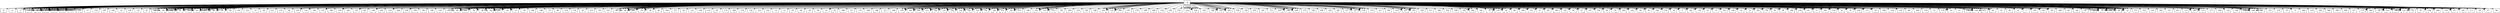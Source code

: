 digraph G{
graph[dpi=500, autosize=false,size="150,150"];
overlap=false;
spines=true;
node [shape=box];
edge[lblstyle = "above, sloped"];
node9[label=" 9"]
node11[label=" 11"]
node2[label=" 2"]
node7[label=" 7"]
node8[label=" 8"]
node5[label=" 5"]
node3[label=" 3"]
node1[label=" 1"]
node278[label=" 278"]
node230[label=" 230"]
node17[label=" 17"]
node210[label=" 210"]
node287[label=" 287"]
node256[label=" 256"]
node22[label=" 22"]
node226[label=" 226"]
node19[label=" 19"]
node25[label=" 25"]
node34[label=" 34"]
node40[label=" 40"]
node164[label=" 164"]
node95[label=" 95"]
node28[label=" 28"]
node41[label=" 41"]
node165[label=" 165"]
node96[label=" 96"]
node29[label=" 29"]
node62[label=" 62"]
node192[label=" 192"]
node123[label=" 123"]
node37[label=" 37"]
node85[label=" 85"]
node221[label=" 221"]
node174[label=" 174"]
node63[label=" 63"]
node154[label=" 154"]
node151[label=" 151"]
node185[label=" 185"]
node152[label=" 152"]
node186[label=" 186"]
node150[label=" 150"]
node184[label=" 184"]
node153[label=" 153"]
node187[label=" 187"]
node148[label=" 148"]
node182[label=" 182"]
node155[label=" 155"]
node188[label=" 188"]
node149[label=" 149"]
node183[label=" 183"]
node282[label=" 282"]
node189[label=" 189"]
node216[label=" 216"]
node143[label=" 143"]
node36[label=" 36"]
node160[label=" 160"]
node90[label=" 90"]
node24[label=" 24"]
node39[label=" 39"]
node163[label=" 163"]
node94[label=" 94"]
node27[label=" 27"]
node76[label=" 76"]
node206[label=" 206"]
node139[label=" 139"]
node55[label=" 55"]
node88[label=" 88"]
node224[label=" 224"]
node178[label=" 178"]
node81[label=" 81"]
node122[label=" 122"]
node251[label=" 251"]
node215[label=" 215"]
node98[label=" 98"]
node38[label=" 38"]
node162[label=" 162"]
node93[label=" 93"]
node26[label=" 26"]
node64[label=" 64"]
node194[label=" 194"]
node127[label=" 127"]
node43[label=" 43"]
node121[label=" 121"]
node250[label=" 250"]
node214[label=" 214"]
node92[label=" 92"]
node173[label=" 173"]
node269[label=" 269"]
node228[label=" 228"]
node126[label=" 126"]
node213[label=" 213"]
node125[label=" 125"]
node12[label=" 12"]
node15[label=" 15"]
node32[label=" 32"]
node83[label=" 83"]
node59[label=" 59"]
node99[label=" 99"]
node33[label=" 33"]
node61[label=" 61"]
node268[label=" 268"]
node117[label=" 117"]
node172[label=" 172"]
node280[label=" 280"]
node169[label=" 169"]
node212[label=" 212"]
node168[label=" 168"]
node236[label=" 236"]
node106[label=" 106"]
node240[label=" 240"]
node111[label=" 111"]
node244[label=" 244"]
node115[label=" 115"]
node239[label=" 239"]
node110[label=" 110"]
node233[label=" 233"]
node103[label=" 103"]
node235[label=" 235"]
node105[label=" 105"]
node231[label=" 231"]
node101[label=" 101"]
node257[label=" 257"]
node144[label=" 144"]
node241[label=" 241"]
node112[label=" 112"]
node274[label=" 274"]
node191[label=" 191"]
node285[label=" 285"]
node220[label=" 220"]
node291[label=" 291"]
node249[label=" 249"]
node243[label=" 243"]
node114[label=" 114"]
node264[label=" 264"]
node167[label=" 167"]
node276[label=" 276"]
node209[label=" 209"]
node286[label=" 286"]
node225[label=" 225"]
node292[label=" 292"]
node252[label=" 252"]
node234[label=" 234"]
node104[label=" 104"]
node259[label=" 259"]
node146[label=" 146"]
node232[label=" 232"]
node102[label=" 102"]
node258[label=" 258"]
node145[label=" 145"]
node263[label=" 263"]
node161[label=" 161"]
node275[label=" 275"]
node193[label=" 193"]
node238[label=" 238"]
node109[label=" 109"]
node273[label=" 273"]
node190[label=" 190"]
node290[label=" 290"]
node245[label=" 245"]
node297[label=" 297"]
node277[label=" 277"]
node247[label=" 247"]
node119[label=" 119"]
node279[label=" 279"]
node211[label=" 211"]
node293[label=" 293"]
node253[label=" 253"]
node237[label=" 237"]
node107[label=" 107"]
node283[label=" 283"]
node217[label=" 217"]
node294[label=" 294"]
node254[label=" 254"]
node298[label=" 298"]
node281[label=" 281"]
node246[label=" 246"]
node181[label=" 181"]
node10[label=" 10"]
node118[label=" 118"]
node16[label=" 16"]
node68[label=" 68"]
node198[label=" 198"]
node131[label=" 131"]
node47[label=" 47"]
node69[label=" 69"]
node199[label=" 199"]
node132[label=" 132"]
node48[label=" 48"]
node67[label=" 67"]
node197[label=" 197"]
node130[label=" 130"]
node46[label=" 46"]
node70[label=" 70"]
node200[label=" 200"]
node133[label=" 133"]
node49[label=" 49"]
node65[label=" 65"]
node195[label=" 195"]
node128[label=" 128"]
node44[label=" 44"]
node71[label=" 71"]
node201[label=" 201"]
node134[label=" 134"]
node50[label=" 50"]
node73[label=" 73"]
node203[label=" 203"]
node136[label=" 136"]
node52[label=" 52"]
node75[label=" 75"]
node205[label=" 205"]
node138[label=" 138"]
node54[label=" 54"]
node66[label=" 66"]
node196[label=" 196"]
node129[label=" 129"]
node45[label=" 45"]
node72[label=" 72"]
node202[label=" 202"]
node135[label=" 135"]
node51[label=" 51"]
node74[label=" 74"]
node204[label=" 204"]
node137[label=" 137"]
node53[label=" 53"]
node289[label=" 289"]
node229[label=" 229"]
node142[label=" 142"]
node60[label=" 60"]
node266[label=" 266"]
node218[label=" 218"]
node13[label=" 13"]
node170[label=" 170"]
node14[label=" 14"]
node21[label=" 21"]
node179[label=" 179"]
node100[label=" 100"]
node175[label=" 175"]
node91[label=" 91"]
node31[label=" 31"]
node82[label=" 82"]
node6[label=" 6"]
node77[label=" 77"]
node207[label=" 207"]
node140[label=" 140"]
node56[label=" 56"]
node260[label=" 260"]
node147[label=" 147"]
node58[label=" 58"]
node20[label=" 20"]
node18[label=" 18"]
node35[label=" 35"]
node159[label=" 159"]
node89[label=" 89"]
node23[label=" 23"]
node271[label=" 271"]
node262[label=" 262"]
node158[label=" 158"]
node261[label=" 261"]
node157[label=" 157"]
node267[label=" 267"]
node171[label=" 171"]
node242[label=" 242"]
node113[label=" 113"]
node272[label=" 272"]
node180[label=" 180"]
node124[label=" 124"]
node156[label=" 156"]
node255[label=" 255"]
node108[label=" 108"]
node86[label=" 86"]
node222[label=" 222"]
node176[label=" 176"]
node79[label=" 79"]
node0[label=" 0"]
node4[label=" 4"]
node284[label=" 284"]
node219[label=" 219"]
node295[label=" 295"]
node288[label=" 288"]
node296[label=" 296"]
node265[label=" 265"]
node227[label=" 227"]
node270[label=" 270"]
node248[label=" 248"]
node84[label=" 84"]
node120[label=" 120"]
node116[label=" 116"]
node42[label=" 42"]
node78[label=" 78"]
node87[label=" 87"]
node166[label=" 166"]
node208[label=" 208"]
node223[label=" 223"]
node97[label=" 97"]
node141[label=" 141"]
node177[label=" 177"]
node30[label=" 30"]
node57[label=" 57"]
node80[label=" 80"]

node0->node1
 node0->node2
 node0->node3
 node0->node4
 node0->node5
 node0->node6
 node0->node7
 node0->node8
 node0->node9
 node0->node10
 node0->node1
 node0->node2
 node0->node3
 node0->node4
 node0->node5
 node0->node6
 node0->node7
 node0->node8
 node0->node11
 node0->node10
 node0->node1
 node0->node3
 node0->node5
 node0->node8
 node0->node12
 node0->node13
 node0->node14
 node0->node15
 node0->node16
 node0->node17
 node0->node18
 node0->node19
 node0->node20
 node0->node21
 node0->node14
 node0->node22
 node0->node23
 node0->node24
 node0->node25
 node0->node26
 node0->node27
 node0->node28
 node0->node29
 node0->node30
 node0->node1
 node0->node3
 node0->node5
 node0->node31
 node0->node32
 node0->node8
 node0->node33
 node0->node16
 node0->node34
 node0->node35
 node0->node36
 node0->node37
 node0->node38
 node0->node39
 node0->node40
 node0->node41
 node0->node42
 node0->node43
 node0->node44
 node0->node45
 node0->node23
 node0->node46
 node0->node47
 node0->node48
 node0->node49
 node0->node50
 node0->node51
 node0->node52
 node0->node53
 node0->node54
 node0->node55
 node0->node28
 node0->node29
 node0->node56
 node0->node57
 node0->node58
 node0->node59
 node0->node60
 node0->node61
 node0->node35
 node0->node36
 node0->node62
 node0->node38
 node0->node39
 node0->node40
 node0->node41
 node0->node42
 node0->node63
 node0->node64
 node0->node65
 node0->node66
 node0->node35
 node0->node67
 node0->node68
 node0->node69
 node0->node70
 node0->node71
 node0->node72
 node0->node73
 node0->node74
 node0->node75
 node0->node76
 node0->node40
 node0->node41
 node0->node77
 node0->node78
 node0->node79
 node0->node23
 node0->node28
 node0->node29
 node0->node80
 node0->node44
 node0->node45
 node0->node23
 node0->node46
 node0->node47
 node0->node48
 node0->node49
 node0->node50
 node0->node51
 node0->node52
 node0->node53
 node0->node54
 node0->node81
 node0->node28
 node0->node29
 node0->node56
 node0->node57
 node0->node1
 node0->node3
 node0->node5
 node0->node82
 node0->node8
 node0->node33
 node0->node83
 node0->node84
 node0->node85
 node0->node86
 node0->node35
 node0->node40
 node0->node41
 node0->node87
 node0->node65
 node0->node66
 node0->node35
 node0->node67
 node0->node68
 node0->node69
 node0->node70
 node0->node71
 node0->node72
 node0->node73
 node0->node74
 node0->node75
 node0->node88
 node0->node40
 node0->node41
 node0->node77
 node0->node78
 node0->node89
 node0->node90
 node0->node91
 node0->node92
 node0->node93
 node0->node94
 node0->node95
 node0->node96
 node0->node97
 node0->node44
 node0->node45
 node0->node23
 node0->node46
 node0->node47
 node0->node48
 node0->node49
 node0->node50
 node0->node51
 node0->node52
 node0->node53
 node0->node54
 node0->node98
 node0->node28
 node0->node29
 node0->node56
 node0->node57
 node0->node58
 node0->node99
 node0->node100
 node0->node101
 node0->node102
 node0->node1
 node0->node103
 node0->node104
 node0->node105
 node0->node3
 node0->node106
 node0->node5
 node0->node107
 node0->node108
 node0->node109
 node0->node8
 node0->node110
 node0->node111
 node0->node112
 node0->node113
 node0->node114
 node0->node115
 node0->node116
 node0->node117
 node0->node118
 node0->node119
 node0->node120
 node0->node89
 node0->node90
 node0->node91
 node0->node121
 node0->node93
 node0->node94
 node0->node95
 node0->node96
 node0->node97
 node0->node65
 node0->node66
 node0->node35
 node0->node67
 node0->node68
 node0->node69
 node0->node70
 node0->node71
 node0->node72
 node0->node73
 node0->node74
 node0->node75
 node0->node122
 node0->node40
 node0->node41
 node0->node77
 node0->node78
 node0->node35
 node0->node36
 node0->node123
 node0->node38
 node0->node39
 node0->node40
 node0->node41
 node0->node42
 node0->node124
 node0->node125
 node0->node126
 node0->node127
 node0->node128
 node0->node129
 node0->node89
 node0->node130
 node0->node131
 node0->node132
 node0->node133
 node0->node134
 node0->node135
 node0->node136
 node0->node137
 node0->node138
 node0->node139
 node0->node95
 node0->node96
 node0->node140
 node0->node141
 node0->node142
 node0->node143
 node0->node144
 node0->node145
 node0->node146
 node0->node147
 node0->node148
 node0->node149
 node0->node150
 node0->node151
 node0->node152
 node0->node153
 node0->node154
 node0->node155
 node0->node156
 node0->node157
 node0->node158
 node0->node159
 node0->node160
 node0->node161
 node0->node162
 node0->node163
 node0->node164
 node0->node165
 node0->node166
 node0->node167
 node0->node100
 node0->node101
 node0->node102
 node0->node1
 node0->node103
 node0->node104
 node0->node105
 node0->node3
 node0->node106
 node0->node5
 node0->node107
 node0->node108
 node0->node109
 node0->node8
 node0->node110
 node0->node111
 node0->node112
 node0->node113
 node0->node114
 node0->node115
 node0->node116
 node0->node168
 node0->node118
 node0->node119
 node0->node120
 node0->node169
 node0->node170
 node0->node14
 node0->node171
 node0->node100
 node0->node101
 node0->node102
 node0->node1
 node0->node103
 node0->node104
 node0->node105
 node0->node3
 node0->node106
 node0->node5
 node0->node107
 node0->node108
 node0->node109
 node0->node8
 node0->node110
 node0->node111
 node0->node112
 node0->node113
 node0->node114
 node0->node115
 node0->node116
 node0->node172
 node0->node118
 node0->node119
 node0->node120
 node0->node173
 node0->node174
 node0->node89
 node0->node90
 node0->node175
 node0->node93
 node0->node94
 node0->node95
 node0->node96
 node0->node97
 node0->node176
 node0->node89
 node0->node95
 node0->node96
 node0->node177
 node0->node128
 node0->node129
 node0->node89
 node0->node130
 node0->node131
 node0->node132
 node0->node133
 node0->node134
 node0->node135
 node0->node136
 node0->node137
 node0->node138
 node0->node178
 node0->node95
 node0->node96
 node0->node140
 node0->node141
 node0->node179
 node0->node108
 node0->node1
 node0->node180
 node0->node3
 node0->node5
 node0->node8
 node0->node181
 node0->node182
 node0->node183
 node0->node184
 node0->node185
 node0->node186
 node0->node187
 node0->node188
 node0->node23
 node0->node24
 node0->node189
 node0->node26
 node0->node27
 node0->node28
 node0->node29
 node0->node30
 node0->node35
 node0->node36
 node0->node190
 node0->node38
 node0->node39
 node0->node40
 node0->node41
 node0->node42
 node0->node35
 node0->node36
 node0->node191
 node0->node38
 node0->node39
 node0->node40
 node0->node41
 node0->node42
 node0->node35
 node0->node36
 node0->node192
 node0->node38
 node0->node39
 node0->node40
 node0->node41
 node0->node42
 node0->node193
 node0->node194
 node0->node195
 node0->node196
 node0->node159
 node0->node197
 node0->node198
 node0->node199
 node0->node200
 node0->node201
 node0->node202
 node0->node203
 node0->node204
 node0->node205
 node0->node206
 node0->node164
 node0->node165
 node0->node207
 node0->node208
 node0->node209
 node0->node16
 node0->node210
 node0->node35
 node0->node36
 node0->node211
 node0->node38
 node0->node39
 node0->node40
 node0->node41
 node0->node42
 node0->node212
 node0->node124
 node0->node213
 node0->node89
 node0->node90
 node0->node91
 node0->node214
 node0->node93
 node0->node94
 node0->node95
 node0->node96
 node0->node97
 node0->node128
 node0->node129
 node0->node89
 node0->node130
 node0->node131
 node0->node132
 node0->node133
 node0->node134
 node0->node135
 node0->node136
 node0->node137
 node0->node138
 node0->node215
 node0->node95
 node0->node96
 node0->node140
 node0->node141
 node0->node142
 node0->node216
 node0->node159
 node0->node160
 node0->node217
 node0->node162
 node0->node163
 node0->node164
 node0->node165
 node0->node166
 node0->node218
 node0->node14
 node0->node219
 node0->node220
 node0->node221
 node0->node222
 node0->node159
 node0->node164
 node0->node165
 node0->node223
 node0->node195
 node0->node196
 node0->node159
 node0->node197
 node0->node198
 node0->node199
 node0->node200
 node0->node201
 node0->node202
 node0->node203
 node0->node204
 node0->node205
 node0->node224
 node0->node164
 node0->node165
 node0->node207
 node0->node208
 node0->node225
 node0->node226
 node0->node227
 node0->node228
 node0->node229
 node0->node16
 node0->node230
 node0->node100
 node0->node231
 node0->node232
 node0->node1
 node0->node233
 node0->node234
 node0->node235
 node0->node3
 node0->node236
 node0->node5
 node0->node237
 node0->node108
 node0->node238
 node0->node8
 node0->node239
 node0->node240
 node0->node241
 node0->node242
 node0->node243
 node0->node244
 node0->node245
 node0->node246
 node0->node247
 node0->node248
 node0->node249
 node0->node89
 node0->node90
 node0->node91
 node0->node250
 node0->node93
 node0->node94
 node0->node95
 node0->node96
 node0->node97
 node0->node195
 node0->node196
 node0->node159
 node0->node197
 node0->node198
 node0->node199
 node0->node200
 node0->node201
 node0->node202
 node0->node203
 node0->node204
 node0->node205
 node0->node251
 node0->node164
 node0->node165
 node0->node207
 node0->node208
 node0->node252
 node0->node100
 node0->node101
 node0->node102
 node0->node1
 node0->node103
 node0->node104
 node0->node105
 node0->node3
 node0->node106
 node0->node5
 node0->node107
 node0->node108
 node0->node109
 node0->node8
 node0->node110
 node0->node111
 node0->node112
 node0->node113
 node0->node114
 node0->node115
 node0->node253
 node0->node118
 node0->node119
 node0->node120
 node0->node254
 node0->node255
 node0->node256
 node0->node257
 node0->node258
 node0->node259
 node0->node260
 node0->node261
 node0->node262
 node0->node159
 node0->node160
 node0->node263
 node0->node162
 node0->node163
 node0->node164
 node0->node165
 node0->node166
 node0->node264
 node0->node265
 node0->node266
 node0->node14
 node0->node267
 node0->node100
 node0->node101
 node0->node102
 node0->node1
 node0->node103
 node0->node104
 node0->node105
 node0->node3
 node0->node106
 node0->node5
 node0->node107
 node0->node108
 node0->node109
 node0->node8
 node0->node110
 node0->node111
 node0->node112
 node0->node113
 node0->node114
 node0->node115
 node0->node116
 node0->node268
 node0->node118
 node0->node119
 node0->node120
 node0->node269
 node0->node270
 node0->node148
 node0->node149
 node0->node150
 node0->node151
 node0->node152
 node0->node153
 node0->node154
 node0->node155
 node0->node271
 node0->node1
 node0->node272
 node0->node3
 node0->node5
 node0->node8
 node0->node181
 node0->node35
 node0->node36
 node0->node273
 node0->node38
 node0->node39
 node0->node40
 node0->node41
 node0->node42
 node0->node35
 node0->node36
 node0->node274
 node0->node38
 node0->node39
 node0->node40
 node0->node41
 node0->node42
 node0->node275
 node0->node276
 node0->node100
 node0->node101
 node0->node102
 node0->node1
 node0->node103
 node0->node104
 node0->node105
 node0->node3
 node0->node106
 node0->node5
 node0->node107
 node0->node108
 node0->node109
 node0->node8
 node0->node110
 node0->node111
 node0->node112
 node0->node113
 node0->node114
 node0->node115
 node0->node277
 node0->node118
 node0->node119
 node0->node120
 node0->node16
 node0->node278
 node0->node35
 node0->node36
 node0->node279
 node0->node38
 node0->node39
 node0->node40
 node0->node41
 node0->node42
 node0->node280
 node0->node100
 node0->node101
 node0->node102
 node0->node1
 node0->node103
 node0->node104
 node0->node105
 node0->node3
 node0->node106
 node0->node5
 node0->node107
 node0->node108
 node0->node109
 node0->node8
 node0->node110
 node0->node111
 node0->node112
 node0->node113
 node0->node114
 node0->node115
 node0->node281
 node0->node118
 node0->node119
 node0->node120
 node0->node35
 node0->node36
 node0->node282
 node0->node38
 node0->node39
 node0->node40
 node0->node41
 node0->node42
 node0->node159
 node0->node160
 node0->node283
 node0->node162
 node0->node163
 node0->node164
 node0->node165
 node0->node166
 node0->node284
 node0->node285
 node0->node286
 node0->node287
 node0->node288
 node0->node289
 node0->node100
 node0->node231
 node0->node232
 node0->node1
 node0->node233
 node0->node234
 node0->node235
 node0->node3
 node0->node236
 node0->node5
 node0->node237
 node0->node108
 node0->node238
 node0->node8
 node0->node239
 node0->node240
 node0->node241
 node0->node242
 node0->node243
 node0->node244
 node0->node290
 node0->node246
 node0->node247
 node0->node248
 node0->node291
 node0->node292
 node0->node100
 node0->node231
 node0->node232
 node0->node1
 node0->node233
 node0->node234
 node0->node235
 node0->node3
 node0->node236
 node0->node5
 node0->node237
 node0->node108
 node0->node238
 node0->node8
 node0->node239
 node0->node240
 node0->node241
 node0->node242
 node0->node243
 node0->node244
 node0->node293
 node0->node246
 node0->node247
 node0->node248
 node0->node294
 node0->node255
 node0->node295
 node0->node296
 node0->node100
 node0->node231
 node0->node232
 node0->node1
 node0->node233
 node0->node234
 node0->node235
 node0->node3
 node0->node236
 node0->node5
 node0->node237
 node0->node108
 node0->node238
 node0->node8
 node0->node239
 node0->node240
 node0->node241
 node0->node242
 node0->node243
 node0->node244
 node0->node297
 node0->node246
 node0->node247
 node0->node248
 node0->node100
 node0->node231
 node0->node232
 node0->node1
 node0->node233
 node0->node234
 node0->node235
 node0->node3
 node0->node236
 node0->node5
 node0->node237
 node0->node108
 node0->node238
 node0->node8
 node0->node239
 node0->node240
 node0->node241
 node0->node242
 node0->node243
 node0->node244
 node0->node298
 node0->node246
 node0->node247
 node0->node248
 }